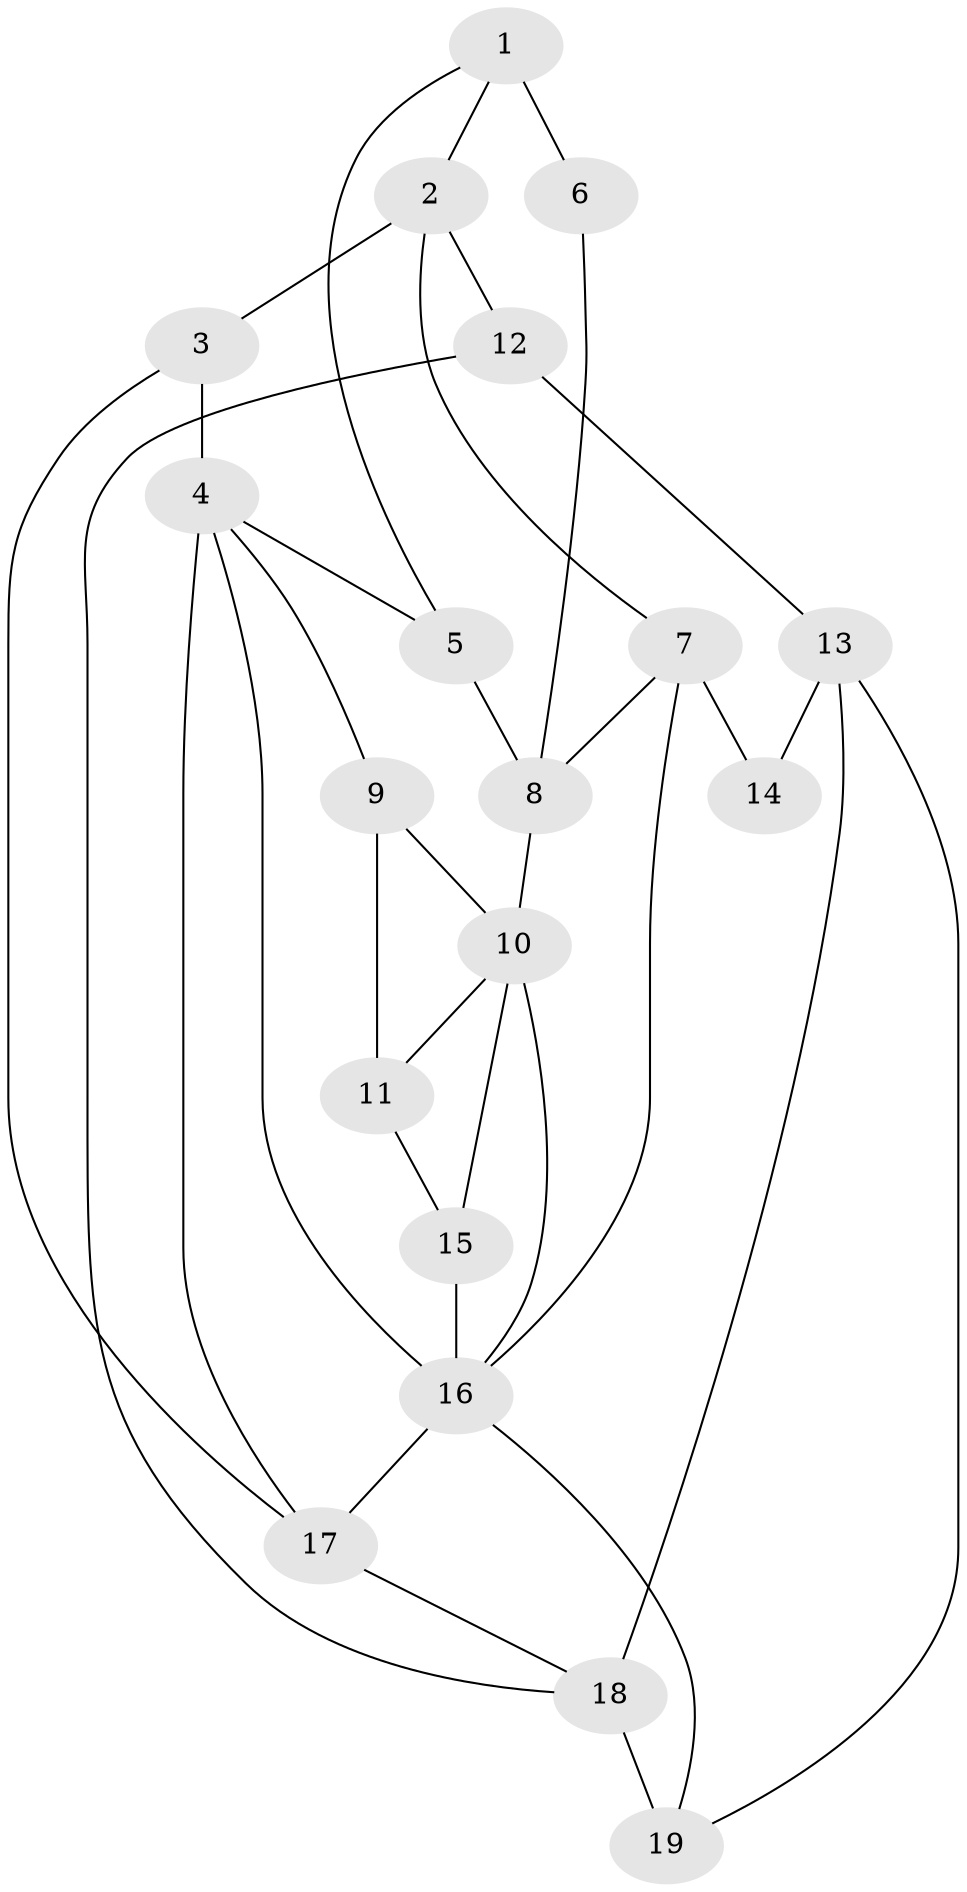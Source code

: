 // original degree distribution, {3: 0.03225806451612903, 4: 0.24193548387096775, 6: 0.20967741935483872, 5: 0.5161290322580645}
// Generated by graph-tools (version 1.1) at 2025/54/03/04/25 22:54:20]
// undirected, 19 vertices, 34 edges
graph export_dot {
  node [color=gray90,style=filled];
  1;
  2;
  3;
  4;
  5;
  6;
  7;
  8;
  9;
  10;
  11;
  12;
  13;
  14;
  15;
  16;
  17;
  18;
  19;
  1 -- 2 [weight=1.0];
  1 -- 5 [weight=1.0];
  1 -- 6 [weight=2.0];
  2 -- 3 [weight=2.0];
  2 -- 7 [weight=1.0];
  2 -- 12 [weight=2.0];
  3 -- 4 [weight=1.0];
  3 -- 17 [weight=1.0];
  4 -- 5 [weight=1.0];
  4 -- 9 [weight=1.0];
  4 -- 16 [weight=1.0];
  4 -- 17 [weight=2.0];
  5 -- 8 [weight=1.0];
  6 -- 8 [weight=1.0];
  7 -- 8 [weight=2.0];
  7 -- 14 [weight=1.0];
  7 -- 16 [weight=2.0];
  8 -- 10 [weight=2.0];
  9 -- 10 [weight=1.0];
  9 -- 11 [weight=2.0];
  10 -- 11 [weight=1.0];
  10 -- 15 [weight=1.0];
  10 -- 16 [weight=1.0];
  11 -- 15 [weight=1.0];
  12 -- 13 [weight=1.0];
  12 -- 18 [weight=1.0];
  13 -- 14 [weight=2.0];
  13 -- 18 [weight=1.0];
  13 -- 19 [weight=1.0];
  15 -- 16 [weight=4.0];
  16 -- 17 [weight=1.0];
  16 -- 19 [weight=1.0];
  17 -- 18 [weight=2.0];
  18 -- 19 [weight=2.0];
}
